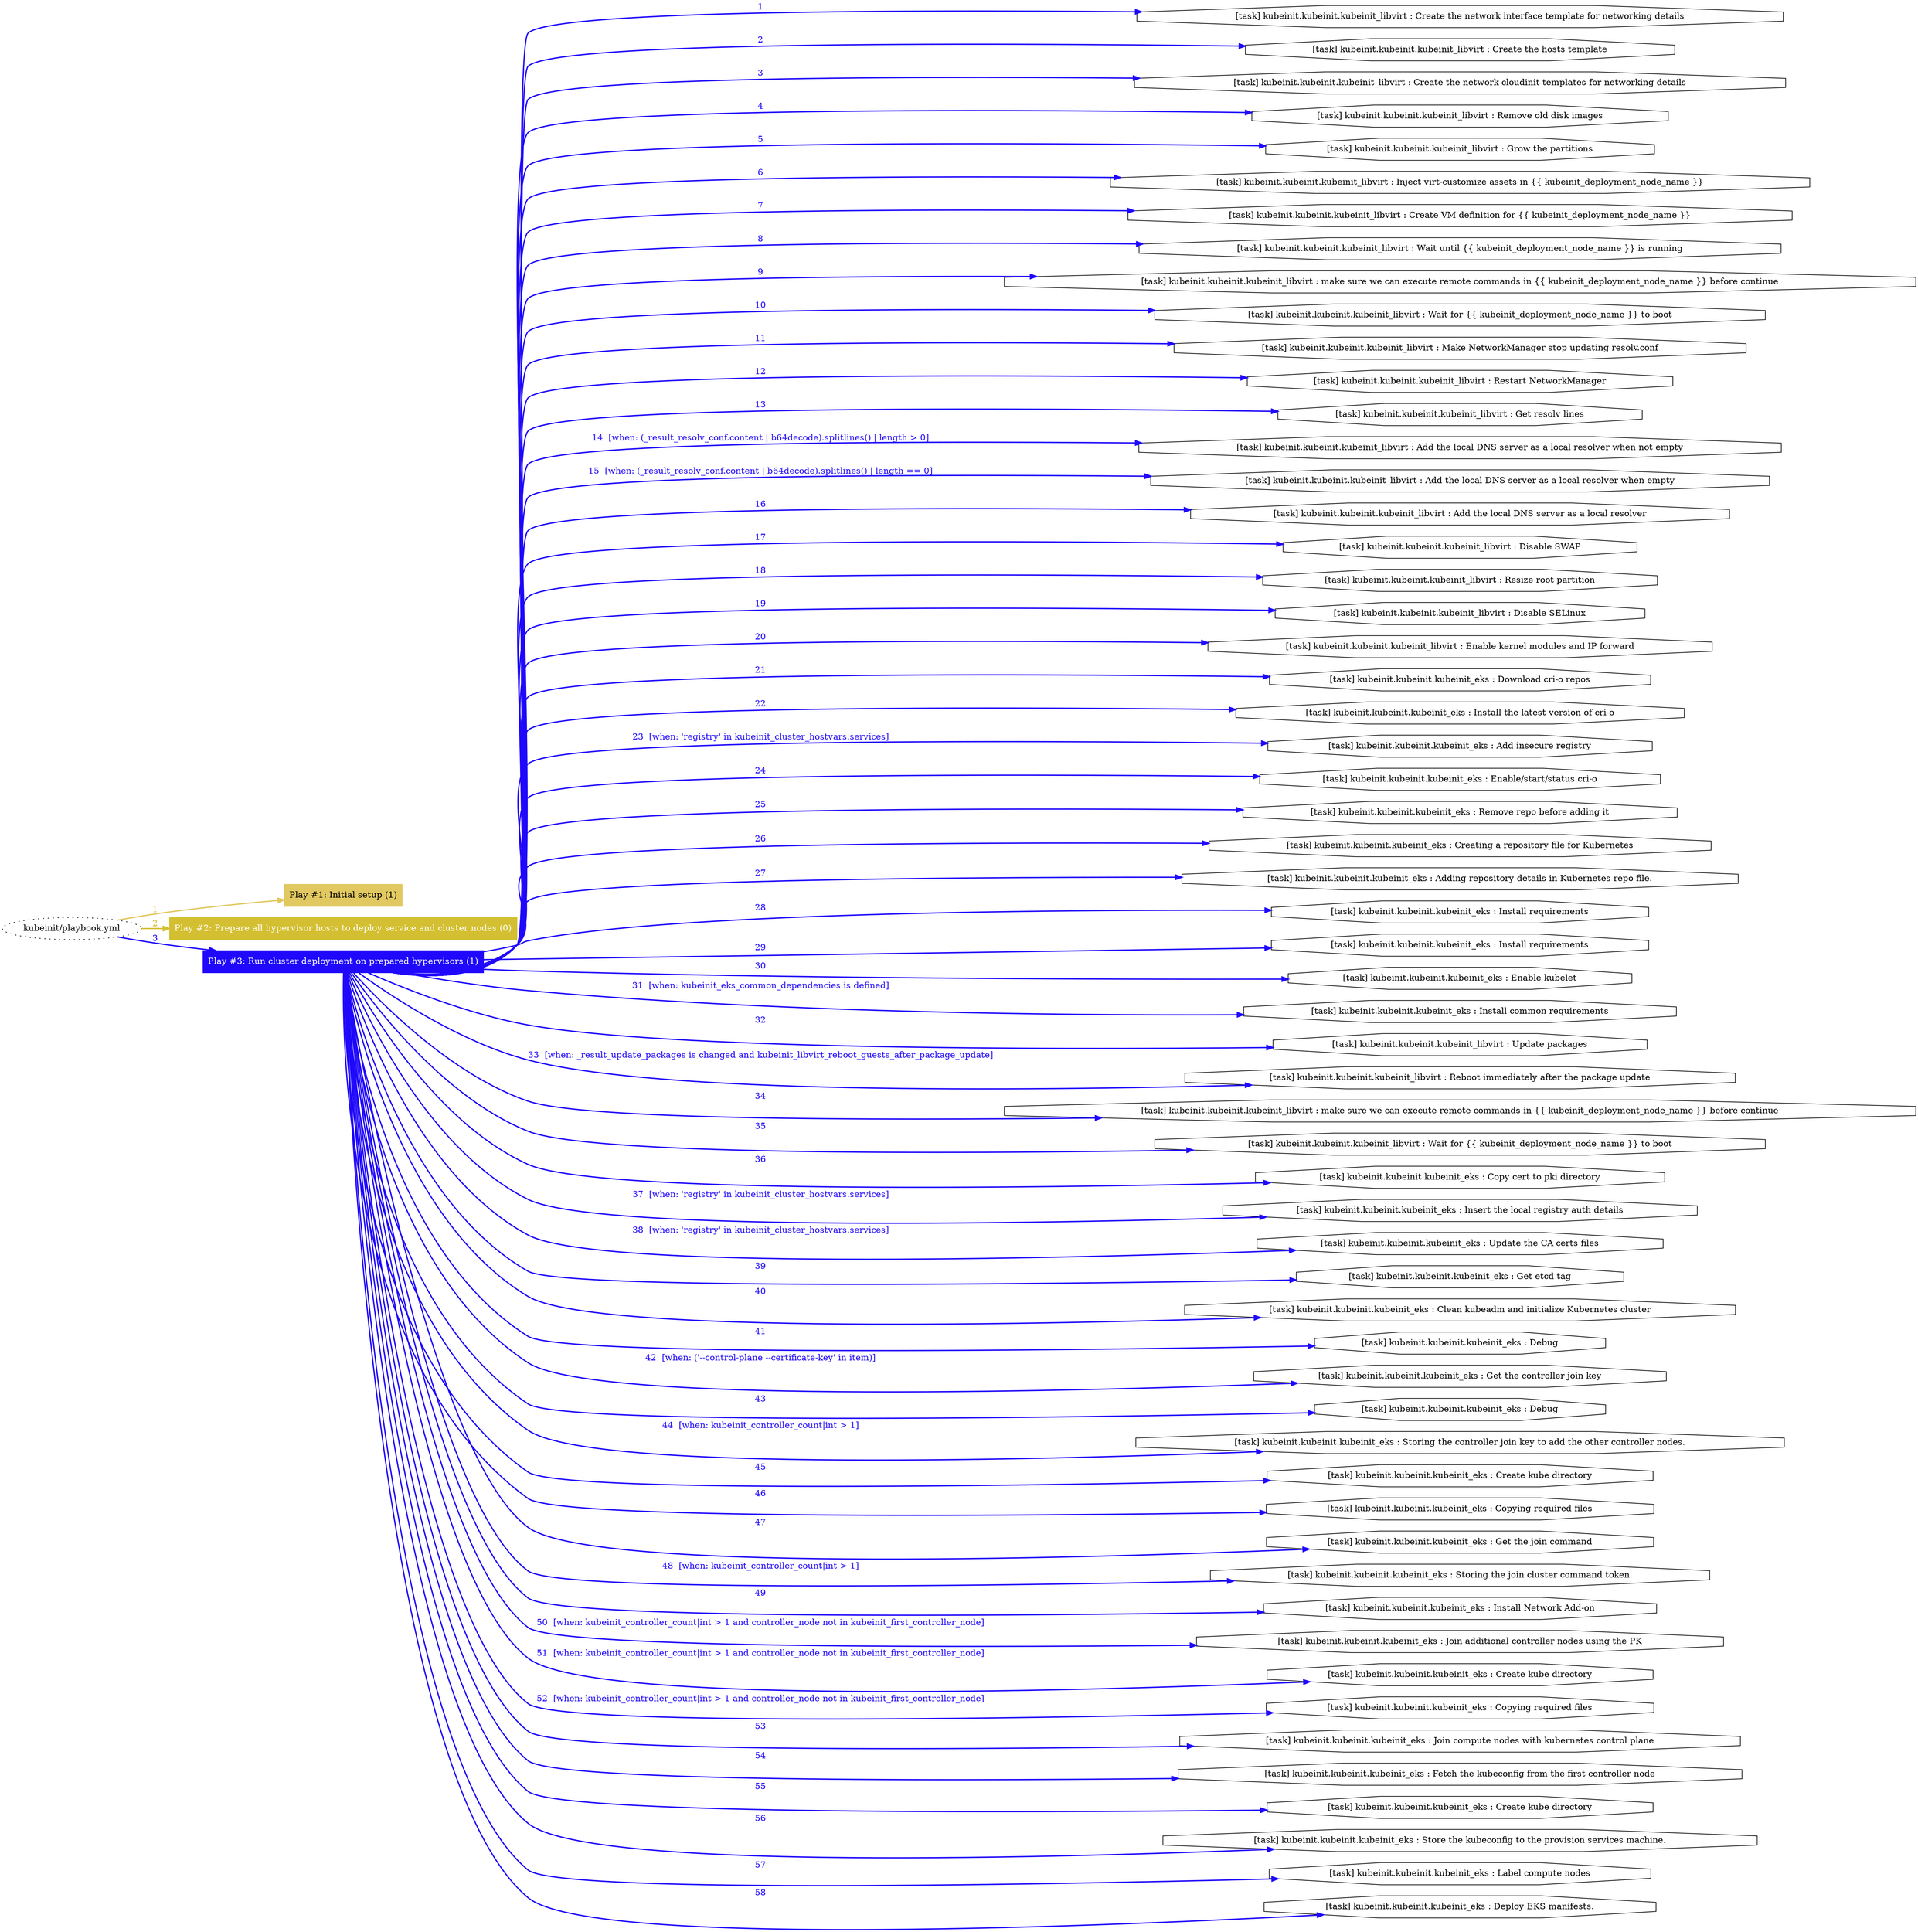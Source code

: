 digraph "kubeinit/playbook.yml "{
	graph [concentrate=true ordering=in rankdir=LR ratio=fill]
	edge [esep=5 sep=10]
	"kubeinit/playbook.yml" [id=root_node style=dotted]
	subgraph "Play #1: Initial setup (1) "{
		"Play #1: Initial setup (1)" [color="#e1c860" fontcolor="#000000" id="play_f4440e98-ddef-4b74-a28c-262a454ca575" shape=box style=filled tooltip=localhost]
		"kubeinit/playbook.yml" -> "Play #1: Initial setup (1)" [label=1 color="#e1c860" fontcolor="#e1c860" id="edge_493492cd-c793-4bc3-aa64-5f0d36b927bb" style=bold]
	}
	subgraph "Play #2: Prepare all hypervisor hosts to deploy service and cluster nodes (0) "{
		"Play #2: Prepare all hypervisor hosts to deploy service and cluster nodes (0)" [color="#d3bf31" fontcolor="#ffffff" id="play_7ccf67d3-e0f7-469c-a768-a52b107d1970" shape=box style=filled tooltip=""]
		"kubeinit/playbook.yml" -> "Play #2: Prepare all hypervisor hosts to deploy service and cluster nodes (0)" [label=2 color="#d3bf31" fontcolor="#d3bf31" id="edge_80639a60-8773-4654-864f-f04e32d09d53" style=bold]
	}
	subgraph "Play #3: Run cluster deployment on prepared hypervisors (1) "{
		"Play #3: Run cluster deployment on prepared hypervisors (1)" [color="#1f08fb" fontcolor="#ffffff" id="play_a1c20656-2b50-4019-b740-da0f09b9ee0c" shape=box style=filled tooltip=localhost]
		"kubeinit/playbook.yml" -> "Play #3: Run cluster deployment on prepared hypervisors (1)" [label=3 color="#1f08fb" fontcolor="#1f08fb" id="edge_06f80b9a-607e-4104-bdd6-4ac6417714ea" style=bold]
		"task_41ec9608-57c8-47cf-81ab-0bfa2daf3adc" [label="[task] kubeinit.kubeinit.kubeinit_libvirt : Create the network interface template for networking details" id="task_41ec9608-57c8-47cf-81ab-0bfa2daf3adc" shape=octagon tooltip="[task] kubeinit.kubeinit.kubeinit_libvirt : Create the network interface template for networking details"]
		"Play #3: Run cluster deployment on prepared hypervisors (1)" -> "task_41ec9608-57c8-47cf-81ab-0bfa2daf3adc" [label=1 color="#1f08fb" fontcolor="#1f08fb" id="edge_6095fab9-632e-44e9-a775-815b2826b9ed" style=bold]
		"task_9c1e2bde-bb9a-426e-9a52-6cbc587f6bd8" [label="[task] kubeinit.kubeinit.kubeinit_libvirt : Create the hosts template" id="task_9c1e2bde-bb9a-426e-9a52-6cbc587f6bd8" shape=octagon tooltip="[task] kubeinit.kubeinit.kubeinit_libvirt : Create the hosts template"]
		"Play #3: Run cluster deployment on prepared hypervisors (1)" -> "task_9c1e2bde-bb9a-426e-9a52-6cbc587f6bd8" [label=2 color="#1f08fb" fontcolor="#1f08fb" id="edge_85e5d134-1cbc-43c6-baad-162af86b5c60" style=bold]
		"task_779fd88d-a69c-4a3b-a1aa-2dfe3cf128a1" [label="[task] kubeinit.kubeinit.kubeinit_libvirt : Create the network cloudinit templates for networking details" id="task_779fd88d-a69c-4a3b-a1aa-2dfe3cf128a1" shape=octagon tooltip="[task] kubeinit.kubeinit.kubeinit_libvirt : Create the network cloudinit templates for networking details"]
		"Play #3: Run cluster deployment on prepared hypervisors (1)" -> "task_779fd88d-a69c-4a3b-a1aa-2dfe3cf128a1" [label=3 color="#1f08fb" fontcolor="#1f08fb" id="edge_6919a43d-4a47-4b3a-b216-5eb7bbf59510" style=bold]
		"task_edcf210a-06cd-4cd1-8a97-c937fd0d6df0" [label="[task] kubeinit.kubeinit.kubeinit_libvirt : Remove old disk images" id="task_edcf210a-06cd-4cd1-8a97-c937fd0d6df0" shape=octagon tooltip="[task] kubeinit.kubeinit.kubeinit_libvirt : Remove old disk images"]
		"Play #3: Run cluster deployment on prepared hypervisors (1)" -> "task_edcf210a-06cd-4cd1-8a97-c937fd0d6df0" [label=4 color="#1f08fb" fontcolor="#1f08fb" id="edge_b51d929a-d112-488a-ad7f-369b16178532" style=bold]
		"task_4523c7ab-72d9-4904-b98e-1ab85611af19" [label="[task] kubeinit.kubeinit.kubeinit_libvirt : Grow the partitions" id="task_4523c7ab-72d9-4904-b98e-1ab85611af19" shape=octagon tooltip="[task] kubeinit.kubeinit.kubeinit_libvirt : Grow the partitions"]
		"Play #3: Run cluster deployment on prepared hypervisors (1)" -> "task_4523c7ab-72d9-4904-b98e-1ab85611af19" [label=5 color="#1f08fb" fontcolor="#1f08fb" id="edge_6479f193-0699-4eae-af36-a23787093a66" style=bold]
		"task_25654e5b-a4c2-4a92-a804-a72cce61b766" [label="[task] kubeinit.kubeinit.kubeinit_libvirt : Inject virt-customize assets in {{ kubeinit_deployment_node_name }}" id="task_25654e5b-a4c2-4a92-a804-a72cce61b766" shape=octagon tooltip="[task] kubeinit.kubeinit.kubeinit_libvirt : Inject virt-customize assets in {{ kubeinit_deployment_node_name }}"]
		"Play #3: Run cluster deployment on prepared hypervisors (1)" -> "task_25654e5b-a4c2-4a92-a804-a72cce61b766" [label=6 color="#1f08fb" fontcolor="#1f08fb" id="edge_d0776c28-d91b-4458-8946-5f7f9a697eb7" style=bold]
		"task_31b29ce8-5d7f-4c52-9f5d-12c4741c69db" [label="[task] kubeinit.kubeinit.kubeinit_libvirt : Create VM definition for {{ kubeinit_deployment_node_name }}" id="task_31b29ce8-5d7f-4c52-9f5d-12c4741c69db" shape=octagon tooltip="[task] kubeinit.kubeinit.kubeinit_libvirt : Create VM definition for {{ kubeinit_deployment_node_name }}"]
		"Play #3: Run cluster deployment on prepared hypervisors (1)" -> "task_31b29ce8-5d7f-4c52-9f5d-12c4741c69db" [label=7 color="#1f08fb" fontcolor="#1f08fb" id="edge_02aeaa4a-8838-41a8-b0e8-622f00a9c10d" style=bold]
		"task_a36906bf-2aa3-4486-b306-89d785f84c0b" [label="[task] kubeinit.kubeinit.kubeinit_libvirt : Wait until {{ kubeinit_deployment_node_name }} is running" id="task_a36906bf-2aa3-4486-b306-89d785f84c0b" shape=octagon tooltip="[task] kubeinit.kubeinit.kubeinit_libvirt : Wait until {{ kubeinit_deployment_node_name }} is running"]
		"Play #3: Run cluster deployment on prepared hypervisors (1)" -> "task_a36906bf-2aa3-4486-b306-89d785f84c0b" [label=8 color="#1f08fb" fontcolor="#1f08fb" id="edge_234190f3-9a4c-440b-86c1-8ca977928b52" style=bold]
		"task_62140c32-85a7-431e-b9e3-996c6b24cae5" [label="[task] kubeinit.kubeinit.kubeinit_libvirt : make sure we can execute remote commands in {{ kubeinit_deployment_node_name }} before continue" id="task_62140c32-85a7-431e-b9e3-996c6b24cae5" shape=octagon tooltip="[task] kubeinit.kubeinit.kubeinit_libvirt : make sure we can execute remote commands in {{ kubeinit_deployment_node_name }} before continue"]
		"Play #3: Run cluster deployment on prepared hypervisors (1)" -> "task_62140c32-85a7-431e-b9e3-996c6b24cae5" [label=9 color="#1f08fb" fontcolor="#1f08fb" id="edge_880dc256-6961-4a7e-ab6d-fd14e2370e4b" style=bold]
		"task_72bc401e-4414-408d-bfb6-d64e0896eae1" [label="[task] kubeinit.kubeinit.kubeinit_libvirt : Wait for {{ kubeinit_deployment_node_name }} to boot" id="task_72bc401e-4414-408d-bfb6-d64e0896eae1" shape=octagon tooltip="[task] kubeinit.kubeinit.kubeinit_libvirt : Wait for {{ kubeinit_deployment_node_name }} to boot"]
		"Play #3: Run cluster deployment on prepared hypervisors (1)" -> "task_72bc401e-4414-408d-bfb6-d64e0896eae1" [label=10 color="#1f08fb" fontcolor="#1f08fb" id="edge_f68f4806-4b18-4aac-b0a2-ef2d930a6aa0" style=bold]
		"task_24cdab6b-8f23-4751-b475-fafb0230b1ed" [label="[task] kubeinit.kubeinit.kubeinit_libvirt : Make NetworkManager stop updating resolv.conf" id="task_24cdab6b-8f23-4751-b475-fafb0230b1ed" shape=octagon tooltip="[task] kubeinit.kubeinit.kubeinit_libvirt : Make NetworkManager stop updating resolv.conf"]
		"Play #3: Run cluster deployment on prepared hypervisors (1)" -> "task_24cdab6b-8f23-4751-b475-fafb0230b1ed" [label=11 color="#1f08fb" fontcolor="#1f08fb" id="edge_2fa37e41-7815-4c65-9f01-0084c9794fa7" style=bold]
		"task_913f08d2-f189-448f-acb2-d552cc67ea10" [label="[task] kubeinit.kubeinit.kubeinit_libvirt : Restart NetworkManager" id="task_913f08d2-f189-448f-acb2-d552cc67ea10" shape=octagon tooltip="[task] kubeinit.kubeinit.kubeinit_libvirt : Restart NetworkManager"]
		"Play #3: Run cluster deployment on prepared hypervisors (1)" -> "task_913f08d2-f189-448f-acb2-d552cc67ea10" [label=12 color="#1f08fb" fontcolor="#1f08fb" id="edge_793de251-7ca9-4d4c-910d-e5e9849b8c2a" style=bold]
		"task_4d015ccc-8d20-44ea-ba05-c9e540190506" [label="[task] kubeinit.kubeinit.kubeinit_libvirt : Get resolv lines" id="task_4d015ccc-8d20-44ea-ba05-c9e540190506" shape=octagon tooltip="[task] kubeinit.kubeinit.kubeinit_libvirt : Get resolv lines"]
		"Play #3: Run cluster deployment on prepared hypervisors (1)" -> "task_4d015ccc-8d20-44ea-ba05-c9e540190506" [label=13 color="#1f08fb" fontcolor="#1f08fb" id="edge_db4ed592-c16d-4cb1-851d-e67be8739023" style=bold]
		"task_bbc953fe-ea71-4d69-bfd2-dfb50524278f" [label="[task] kubeinit.kubeinit.kubeinit_libvirt : Add the local DNS server as a local resolver when not empty" id="task_bbc953fe-ea71-4d69-bfd2-dfb50524278f" shape=octagon tooltip="[task] kubeinit.kubeinit.kubeinit_libvirt : Add the local DNS server as a local resolver when not empty"]
		"Play #3: Run cluster deployment on prepared hypervisors (1)" -> "task_bbc953fe-ea71-4d69-bfd2-dfb50524278f" [label="14  [when: (_result_resolv_conf.content | b64decode).splitlines() | length > 0]" color="#1f08fb" fontcolor="#1f08fb" id="edge_5ddda0d5-83b2-4cff-97da-29d64f091246" style=bold]
		"task_e34d5cee-d643-456a-876a-7dc5616bfee4" [label="[task] kubeinit.kubeinit.kubeinit_libvirt : Add the local DNS server as a local resolver when empty" id="task_e34d5cee-d643-456a-876a-7dc5616bfee4" shape=octagon tooltip="[task] kubeinit.kubeinit.kubeinit_libvirt : Add the local DNS server as a local resolver when empty"]
		"Play #3: Run cluster deployment on prepared hypervisors (1)" -> "task_e34d5cee-d643-456a-876a-7dc5616bfee4" [label="15  [when: (_result_resolv_conf.content | b64decode).splitlines() | length == 0]" color="#1f08fb" fontcolor="#1f08fb" id="edge_921562da-1901-4875-a226-dcf6ae840824" style=bold]
		"task_b0aa63b1-85eb-4d64-88ee-10b5a69974ad" [label="[task] kubeinit.kubeinit.kubeinit_libvirt : Add the local DNS server as a local resolver" id="task_b0aa63b1-85eb-4d64-88ee-10b5a69974ad" shape=octagon tooltip="[task] kubeinit.kubeinit.kubeinit_libvirt : Add the local DNS server as a local resolver"]
		"Play #3: Run cluster deployment on prepared hypervisors (1)" -> "task_b0aa63b1-85eb-4d64-88ee-10b5a69974ad" [label=16 color="#1f08fb" fontcolor="#1f08fb" id="edge_416b226b-0a60-473c-a9ca-d8ec42c4150f" style=bold]
		"task_d54465ac-0178-402e-bd60-9c98c63ce66d" [label="[task] kubeinit.kubeinit.kubeinit_libvirt : Disable SWAP" id="task_d54465ac-0178-402e-bd60-9c98c63ce66d" shape=octagon tooltip="[task] kubeinit.kubeinit.kubeinit_libvirt : Disable SWAP"]
		"Play #3: Run cluster deployment on prepared hypervisors (1)" -> "task_d54465ac-0178-402e-bd60-9c98c63ce66d" [label=17 color="#1f08fb" fontcolor="#1f08fb" id="edge_e5cf6caa-a4d1-48e9-90db-eccf6133dd54" style=bold]
		"task_82fcfd5d-576c-4359-9016-8c5be67862d9" [label="[task] kubeinit.kubeinit.kubeinit_libvirt : Resize root partition" id="task_82fcfd5d-576c-4359-9016-8c5be67862d9" shape=octagon tooltip="[task] kubeinit.kubeinit.kubeinit_libvirt : Resize root partition"]
		"Play #3: Run cluster deployment on prepared hypervisors (1)" -> "task_82fcfd5d-576c-4359-9016-8c5be67862d9" [label=18 color="#1f08fb" fontcolor="#1f08fb" id="edge_5729cea7-a201-47e5-813c-2b290a5e30f3" style=bold]
		"task_fd11ff30-2ec1-4477-8606-b21cefb466aa" [label="[task] kubeinit.kubeinit.kubeinit_libvirt : Disable SELinux" id="task_fd11ff30-2ec1-4477-8606-b21cefb466aa" shape=octagon tooltip="[task] kubeinit.kubeinit.kubeinit_libvirt : Disable SELinux"]
		"Play #3: Run cluster deployment on prepared hypervisors (1)" -> "task_fd11ff30-2ec1-4477-8606-b21cefb466aa" [label=19 color="#1f08fb" fontcolor="#1f08fb" id="edge_10fbc9e4-4d66-4358-bc23-46b88c1d684a" style=bold]
		"task_d03ce31b-f5de-4626-88cc-bc86554fd68e" [label="[task] kubeinit.kubeinit.kubeinit_libvirt : Enable kernel modules and IP forward" id="task_d03ce31b-f5de-4626-88cc-bc86554fd68e" shape=octagon tooltip="[task] kubeinit.kubeinit.kubeinit_libvirt : Enable kernel modules and IP forward"]
		"Play #3: Run cluster deployment on prepared hypervisors (1)" -> "task_d03ce31b-f5de-4626-88cc-bc86554fd68e" [label=20 color="#1f08fb" fontcolor="#1f08fb" id="edge_632f8664-3b1a-4838-995c-b7e450c54c34" style=bold]
		"task_b7b57c73-8226-46c7-985a-a168e4780d9a" [label="[task] kubeinit.kubeinit.kubeinit_eks : Download cri-o repos" id="task_b7b57c73-8226-46c7-985a-a168e4780d9a" shape=octagon tooltip="[task] kubeinit.kubeinit.kubeinit_eks : Download cri-o repos"]
		"Play #3: Run cluster deployment on prepared hypervisors (1)" -> "task_b7b57c73-8226-46c7-985a-a168e4780d9a" [label=21 color="#1f08fb" fontcolor="#1f08fb" id="edge_3c9bfbd4-b0d4-4d03-bda0-9301d9a864da" style=bold]
		"task_57a2d3f9-860a-4f8e-8053-f06a74925318" [label="[task] kubeinit.kubeinit.kubeinit_eks : Install the latest version of cri-o" id="task_57a2d3f9-860a-4f8e-8053-f06a74925318" shape=octagon tooltip="[task] kubeinit.kubeinit.kubeinit_eks : Install the latest version of cri-o"]
		"Play #3: Run cluster deployment on prepared hypervisors (1)" -> "task_57a2d3f9-860a-4f8e-8053-f06a74925318" [label=22 color="#1f08fb" fontcolor="#1f08fb" id="edge_33679e17-9ccd-420a-a656-94162d2e11c7" style=bold]
		"task_4238dab8-1c8e-41bf-90b1-899b2aeabcb7" [label="[task] kubeinit.kubeinit.kubeinit_eks : Add insecure registry" id="task_4238dab8-1c8e-41bf-90b1-899b2aeabcb7" shape=octagon tooltip="[task] kubeinit.kubeinit.kubeinit_eks : Add insecure registry"]
		"Play #3: Run cluster deployment on prepared hypervisors (1)" -> "task_4238dab8-1c8e-41bf-90b1-899b2aeabcb7" [label="23  [when: 'registry' in kubeinit_cluster_hostvars.services]" color="#1f08fb" fontcolor="#1f08fb" id="edge_d1084a5e-5a6e-45ca-b2e0-40fd3d6d34e3" style=bold]
		"task_2ccd9ddb-724e-47ef-a211-567063ead21e" [label="[task] kubeinit.kubeinit.kubeinit_eks : Enable/start/status cri-o" id="task_2ccd9ddb-724e-47ef-a211-567063ead21e" shape=octagon tooltip="[task] kubeinit.kubeinit.kubeinit_eks : Enable/start/status cri-o"]
		"Play #3: Run cluster deployment on prepared hypervisors (1)" -> "task_2ccd9ddb-724e-47ef-a211-567063ead21e" [label=24 color="#1f08fb" fontcolor="#1f08fb" id="edge_1dadf68e-503c-4d19-8d33-4d594c08b34f" style=bold]
		"task_1308a2a2-de7a-4c4e-a948-8b6d35a220ef" [label="[task] kubeinit.kubeinit.kubeinit_eks : Remove repo before adding it" id="task_1308a2a2-de7a-4c4e-a948-8b6d35a220ef" shape=octagon tooltip="[task] kubeinit.kubeinit.kubeinit_eks : Remove repo before adding it"]
		"Play #3: Run cluster deployment on prepared hypervisors (1)" -> "task_1308a2a2-de7a-4c4e-a948-8b6d35a220ef" [label=25 color="#1f08fb" fontcolor="#1f08fb" id="edge_d80ce14d-49a0-49d3-9b78-83c56433103a" style=bold]
		"task_ba835526-4f52-42e1-812b-60a3f6db774b" [label="[task] kubeinit.kubeinit.kubeinit_eks : Creating a repository file for Kubernetes" id="task_ba835526-4f52-42e1-812b-60a3f6db774b" shape=octagon tooltip="[task] kubeinit.kubeinit.kubeinit_eks : Creating a repository file for Kubernetes"]
		"Play #3: Run cluster deployment on prepared hypervisors (1)" -> "task_ba835526-4f52-42e1-812b-60a3f6db774b" [label=26 color="#1f08fb" fontcolor="#1f08fb" id="edge_d77d5800-8989-4ca6-a8da-715a14b694b3" style=bold]
		"task_81b6af71-64a6-405b-9a58-eb30106638dd" [label="[task] kubeinit.kubeinit.kubeinit_eks : Adding repository details in Kubernetes repo file." id="task_81b6af71-64a6-405b-9a58-eb30106638dd" shape=octagon tooltip="[task] kubeinit.kubeinit.kubeinit_eks : Adding repository details in Kubernetes repo file."]
		"Play #3: Run cluster deployment on prepared hypervisors (1)" -> "task_81b6af71-64a6-405b-9a58-eb30106638dd" [label=27 color="#1f08fb" fontcolor="#1f08fb" id="edge_8b8d9d3b-4965-45cf-9240-12f9644c585d" style=bold]
		"task_f761fcdd-c0c1-4da9-bde7-8d55a03afe08" [label="[task] kubeinit.kubeinit.kubeinit_eks : Install requirements" id="task_f761fcdd-c0c1-4da9-bde7-8d55a03afe08" shape=octagon tooltip="[task] kubeinit.kubeinit.kubeinit_eks : Install requirements"]
		"Play #3: Run cluster deployment on prepared hypervisors (1)" -> "task_f761fcdd-c0c1-4da9-bde7-8d55a03afe08" [label=28 color="#1f08fb" fontcolor="#1f08fb" id="edge_cf44ba41-b4cf-40bd-9dfd-9dcd6efaa2a4" style=bold]
		"task_41c7f962-6119-43e4-9c02-bef110ba79a2" [label="[task] kubeinit.kubeinit.kubeinit_eks : Install requirements" id="task_41c7f962-6119-43e4-9c02-bef110ba79a2" shape=octagon tooltip="[task] kubeinit.kubeinit.kubeinit_eks : Install requirements"]
		"Play #3: Run cluster deployment on prepared hypervisors (1)" -> "task_41c7f962-6119-43e4-9c02-bef110ba79a2" [label=29 color="#1f08fb" fontcolor="#1f08fb" id="edge_fad23236-c32a-4fe6-b03d-8602d9f82273" style=bold]
		"task_276d0bbb-603f-4de4-9aaf-050e94f89400" [label="[task] kubeinit.kubeinit.kubeinit_eks : Enable kubelet" id="task_276d0bbb-603f-4de4-9aaf-050e94f89400" shape=octagon tooltip="[task] kubeinit.kubeinit.kubeinit_eks : Enable kubelet"]
		"Play #3: Run cluster deployment on prepared hypervisors (1)" -> "task_276d0bbb-603f-4de4-9aaf-050e94f89400" [label=30 color="#1f08fb" fontcolor="#1f08fb" id="edge_d6b1980c-c843-4440-8669-1ff1109082f9" style=bold]
		"task_9601cf40-3ada-44ee-a09a-28424229de59" [label="[task] kubeinit.kubeinit.kubeinit_eks : Install common requirements" id="task_9601cf40-3ada-44ee-a09a-28424229de59" shape=octagon tooltip="[task] kubeinit.kubeinit.kubeinit_eks : Install common requirements"]
		"Play #3: Run cluster deployment on prepared hypervisors (1)" -> "task_9601cf40-3ada-44ee-a09a-28424229de59" [label="31  [when: kubeinit_eks_common_dependencies is defined]" color="#1f08fb" fontcolor="#1f08fb" id="edge_497edef2-2415-44b3-990b-1991ebebe8b7" style=bold]
		"task_0ccfe4fc-2b53-4b09-8b38-ea443742cdd2" [label="[task] kubeinit.kubeinit.kubeinit_libvirt : Update packages" id="task_0ccfe4fc-2b53-4b09-8b38-ea443742cdd2" shape=octagon tooltip="[task] kubeinit.kubeinit.kubeinit_libvirt : Update packages"]
		"Play #3: Run cluster deployment on prepared hypervisors (1)" -> "task_0ccfe4fc-2b53-4b09-8b38-ea443742cdd2" [label=32 color="#1f08fb" fontcolor="#1f08fb" id="edge_13d1d8b4-9bc2-4b91-9eda-06a43840794f" style=bold]
		"task_ad3755ee-823e-4971-97e9-fccf2e20d13e" [label="[task] kubeinit.kubeinit.kubeinit_libvirt : Reboot immediately after the package update" id="task_ad3755ee-823e-4971-97e9-fccf2e20d13e" shape=octagon tooltip="[task] kubeinit.kubeinit.kubeinit_libvirt : Reboot immediately after the package update"]
		"Play #3: Run cluster deployment on prepared hypervisors (1)" -> "task_ad3755ee-823e-4971-97e9-fccf2e20d13e" [label="33  [when: _result_update_packages is changed and kubeinit_libvirt_reboot_guests_after_package_update]" color="#1f08fb" fontcolor="#1f08fb" id="edge_babbfbd0-14a5-47d7-8127-83aa47c8ff50" style=bold]
		"task_be222f2a-5882-4b11-b8ea-3a8b9dc67e2f" [label="[task] kubeinit.kubeinit.kubeinit_libvirt : make sure we can execute remote commands in {{ kubeinit_deployment_node_name }} before continue" id="task_be222f2a-5882-4b11-b8ea-3a8b9dc67e2f" shape=octagon tooltip="[task] kubeinit.kubeinit.kubeinit_libvirt : make sure we can execute remote commands in {{ kubeinit_deployment_node_name }} before continue"]
		"Play #3: Run cluster deployment on prepared hypervisors (1)" -> "task_be222f2a-5882-4b11-b8ea-3a8b9dc67e2f" [label=34 color="#1f08fb" fontcolor="#1f08fb" id="edge_f8abe24e-51d9-43ae-89b9-11ebc4a7a805" style=bold]
		"task_dd09378b-e4c9-4b5f-94b6-3632056b0c48" [label="[task] kubeinit.kubeinit.kubeinit_libvirt : Wait for {{ kubeinit_deployment_node_name }} to boot" id="task_dd09378b-e4c9-4b5f-94b6-3632056b0c48" shape=octagon tooltip="[task] kubeinit.kubeinit.kubeinit_libvirt : Wait for {{ kubeinit_deployment_node_name }} to boot"]
		"Play #3: Run cluster deployment on prepared hypervisors (1)" -> "task_dd09378b-e4c9-4b5f-94b6-3632056b0c48" [label=35 color="#1f08fb" fontcolor="#1f08fb" id="edge_4c607dd9-95b8-46f7-8ee2-b850db7e746f" style=bold]
		"task_f0064a1c-b5fa-4587-b240-526004557f42" [label="[task] kubeinit.kubeinit.kubeinit_eks : Copy cert to pki directory" id="task_f0064a1c-b5fa-4587-b240-526004557f42" shape=octagon tooltip="[task] kubeinit.kubeinit.kubeinit_eks : Copy cert to pki directory"]
		"Play #3: Run cluster deployment on prepared hypervisors (1)" -> "task_f0064a1c-b5fa-4587-b240-526004557f42" [label=36 color="#1f08fb" fontcolor="#1f08fb" id="edge_8b639dd4-b252-49a9-b0ba-ba6504d308a0" style=bold]
		"task_fdfc65a1-57b2-42ff-95a8-288c855f4213" [label="[task] kubeinit.kubeinit.kubeinit_eks : Insert the local registry auth details" id="task_fdfc65a1-57b2-42ff-95a8-288c855f4213" shape=octagon tooltip="[task] kubeinit.kubeinit.kubeinit_eks : Insert the local registry auth details"]
		"Play #3: Run cluster deployment on prepared hypervisors (1)" -> "task_fdfc65a1-57b2-42ff-95a8-288c855f4213" [label="37  [when: 'registry' in kubeinit_cluster_hostvars.services]" color="#1f08fb" fontcolor="#1f08fb" id="edge_57d2289f-f271-4864-a8a1-909c4ef7d7d6" style=bold]
		"task_fcd373a6-dc16-46bd-bfa8-55fe9e51e8e4" [label="[task] kubeinit.kubeinit.kubeinit_eks : Update the CA certs files" id="task_fcd373a6-dc16-46bd-bfa8-55fe9e51e8e4" shape=octagon tooltip="[task] kubeinit.kubeinit.kubeinit_eks : Update the CA certs files"]
		"Play #3: Run cluster deployment on prepared hypervisors (1)" -> "task_fcd373a6-dc16-46bd-bfa8-55fe9e51e8e4" [label="38  [when: 'registry' in kubeinit_cluster_hostvars.services]" color="#1f08fb" fontcolor="#1f08fb" id="edge_c3023d56-2fba-4983-a86f-ba333dda4d38" style=bold]
		"task_722f283b-bba1-447f-8d71-af7de15366e8" [label="[task] kubeinit.kubeinit.kubeinit_eks : Get etcd tag" id="task_722f283b-bba1-447f-8d71-af7de15366e8" shape=octagon tooltip="[task] kubeinit.kubeinit.kubeinit_eks : Get etcd tag"]
		"Play #3: Run cluster deployment on prepared hypervisors (1)" -> "task_722f283b-bba1-447f-8d71-af7de15366e8" [label=39 color="#1f08fb" fontcolor="#1f08fb" id="edge_5f38674a-dde3-40b2-bf61-6c7488d11cce" style=bold]
		"task_a62c8678-c00b-4641-8c02-f5722676e5a9" [label="[task] kubeinit.kubeinit.kubeinit_eks : Clean kubeadm and initialize Kubernetes cluster" id="task_a62c8678-c00b-4641-8c02-f5722676e5a9" shape=octagon tooltip="[task] kubeinit.kubeinit.kubeinit_eks : Clean kubeadm and initialize Kubernetes cluster"]
		"Play #3: Run cluster deployment on prepared hypervisors (1)" -> "task_a62c8678-c00b-4641-8c02-f5722676e5a9" [label=40 color="#1f08fb" fontcolor="#1f08fb" id="edge_340a6928-35ce-4bd5-8b2f-3f92a7ae116b" style=bold]
		"task_8861a117-3b45-4ede-a332-0bda43da2383" [label="[task] kubeinit.kubeinit.kubeinit_eks : Debug" id="task_8861a117-3b45-4ede-a332-0bda43da2383" shape=octagon tooltip="[task] kubeinit.kubeinit.kubeinit_eks : Debug"]
		"Play #3: Run cluster deployment on prepared hypervisors (1)" -> "task_8861a117-3b45-4ede-a332-0bda43da2383" [label=41 color="#1f08fb" fontcolor="#1f08fb" id="edge_7d12c6aa-5000-4f0c-82eb-a9c22bb397f7" style=bold]
		"task_1740102f-37b5-41cc-9a66-bb4d0814a115" [label="[task] kubeinit.kubeinit.kubeinit_eks : Get the controller join key" id="task_1740102f-37b5-41cc-9a66-bb4d0814a115" shape=octagon tooltip="[task] kubeinit.kubeinit.kubeinit_eks : Get the controller join key"]
		"Play #3: Run cluster deployment on prepared hypervisors (1)" -> "task_1740102f-37b5-41cc-9a66-bb4d0814a115" [label="42  [when: ('--control-plane --certificate-key' in item)]" color="#1f08fb" fontcolor="#1f08fb" id="edge_df2a7884-6638-422c-8874-d68d9bb2991f" style=bold]
		"task_9ecaeaa2-7956-4b76-a9dc-ae3b673c82d1" [label="[task] kubeinit.kubeinit.kubeinit_eks : Debug" id="task_9ecaeaa2-7956-4b76-a9dc-ae3b673c82d1" shape=octagon tooltip="[task] kubeinit.kubeinit.kubeinit_eks : Debug"]
		"Play #3: Run cluster deployment on prepared hypervisors (1)" -> "task_9ecaeaa2-7956-4b76-a9dc-ae3b673c82d1" [label=43 color="#1f08fb" fontcolor="#1f08fb" id="edge_cccb05bc-4990-4fad-b384-84b21386e286" style=bold]
		"task_da415c2d-a080-4484-875f-46c0d022080e" [label="[task] kubeinit.kubeinit.kubeinit_eks : Storing the controller join key to add the other controller nodes." id="task_da415c2d-a080-4484-875f-46c0d022080e" shape=octagon tooltip="[task] kubeinit.kubeinit.kubeinit_eks : Storing the controller join key to add the other controller nodes."]
		"Play #3: Run cluster deployment on prepared hypervisors (1)" -> "task_da415c2d-a080-4484-875f-46c0d022080e" [label="44  [when: kubeinit_controller_count|int > 1]" color="#1f08fb" fontcolor="#1f08fb" id="edge_4da61e43-2402-4eab-8c07-aa2b26482e9d" style=bold]
		"task_e6b0eb92-5f5f-4a21-8f59-6f22d4f5559e" [label="[task] kubeinit.kubeinit.kubeinit_eks : Create kube directory" id="task_e6b0eb92-5f5f-4a21-8f59-6f22d4f5559e" shape=octagon tooltip="[task] kubeinit.kubeinit.kubeinit_eks : Create kube directory"]
		"Play #3: Run cluster deployment on prepared hypervisors (1)" -> "task_e6b0eb92-5f5f-4a21-8f59-6f22d4f5559e" [label=45 color="#1f08fb" fontcolor="#1f08fb" id="edge_8115f22f-535f-4e86-af66-9909a8cd523c" style=bold]
		"task_8165e5a2-0f26-4cda-a62e-891e81ca4d26" [label="[task] kubeinit.kubeinit.kubeinit_eks : Copying required files" id="task_8165e5a2-0f26-4cda-a62e-891e81ca4d26" shape=octagon tooltip="[task] kubeinit.kubeinit.kubeinit_eks : Copying required files"]
		"Play #3: Run cluster deployment on prepared hypervisors (1)" -> "task_8165e5a2-0f26-4cda-a62e-891e81ca4d26" [label=46 color="#1f08fb" fontcolor="#1f08fb" id="edge_fb4e3deb-b602-4b87-898c-e353391ddaff" style=bold]
		"task_af3fd7f1-7b1d-4d31-8589-bc0389d2d653" [label="[task] kubeinit.kubeinit.kubeinit_eks : Get the join command" id="task_af3fd7f1-7b1d-4d31-8589-bc0389d2d653" shape=octagon tooltip="[task] kubeinit.kubeinit.kubeinit_eks : Get the join command"]
		"Play #3: Run cluster deployment on prepared hypervisors (1)" -> "task_af3fd7f1-7b1d-4d31-8589-bc0389d2d653" [label=47 color="#1f08fb" fontcolor="#1f08fb" id="edge_6ea9db39-3ae0-452c-94f4-a13ff247c4a4" style=bold]
		"task_0951b03d-097d-411d-8b27-89cb040b7a25" [label="[task] kubeinit.kubeinit.kubeinit_eks : Storing the join cluster command token." id="task_0951b03d-097d-411d-8b27-89cb040b7a25" shape=octagon tooltip="[task] kubeinit.kubeinit.kubeinit_eks : Storing the join cluster command token."]
		"Play #3: Run cluster deployment on prepared hypervisors (1)" -> "task_0951b03d-097d-411d-8b27-89cb040b7a25" [label="48  [when: kubeinit_controller_count|int > 1]" color="#1f08fb" fontcolor="#1f08fb" id="edge_977ff245-eb38-4661-b802-b4d0b5562272" style=bold]
		"task_63e03764-628b-417b-90a1-9b459af9ea85" [label="[task] kubeinit.kubeinit.kubeinit_eks : Install Network Add-on" id="task_63e03764-628b-417b-90a1-9b459af9ea85" shape=octagon tooltip="[task] kubeinit.kubeinit.kubeinit_eks : Install Network Add-on"]
		"Play #3: Run cluster deployment on prepared hypervisors (1)" -> "task_63e03764-628b-417b-90a1-9b459af9ea85" [label=49 color="#1f08fb" fontcolor="#1f08fb" id="edge_cd23099c-3b0e-4743-9cd8-e4e63c4dc443" style=bold]
		"task_38b1b559-4a0a-4013-968c-c7adeffea366" [label="[task] kubeinit.kubeinit.kubeinit_eks : Join additional controller nodes using the PK" id="task_38b1b559-4a0a-4013-968c-c7adeffea366" shape=octagon tooltip="[task] kubeinit.kubeinit.kubeinit_eks : Join additional controller nodes using the PK"]
		"Play #3: Run cluster deployment on prepared hypervisors (1)" -> "task_38b1b559-4a0a-4013-968c-c7adeffea366" [label="50  [when: kubeinit_controller_count|int > 1 and controller_node not in kubeinit_first_controller_node]" color="#1f08fb" fontcolor="#1f08fb" id="edge_28f7da7a-3c1a-4ff7-90bc-001056b36356" style=bold]
		"task_6bca4332-b2aa-495e-950f-ff9c83e5f52b" [label="[task] kubeinit.kubeinit.kubeinit_eks : Create kube directory" id="task_6bca4332-b2aa-495e-950f-ff9c83e5f52b" shape=octagon tooltip="[task] kubeinit.kubeinit.kubeinit_eks : Create kube directory"]
		"Play #3: Run cluster deployment on prepared hypervisors (1)" -> "task_6bca4332-b2aa-495e-950f-ff9c83e5f52b" [label="51  [when: kubeinit_controller_count|int > 1 and controller_node not in kubeinit_first_controller_node]" color="#1f08fb" fontcolor="#1f08fb" id="edge_fa43b515-329c-4395-a906-92dce5fa9220" style=bold]
		"task_59edc80d-027a-41fe-96fe-e21b29e54a20" [label="[task] kubeinit.kubeinit.kubeinit_eks : Copying required files" id="task_59edc80d-027a-41fe-96fe-e21b29e54a20" shape=octagon tooltip="[task] kubeinit.kubeinit.kubeinit_eks : Copying required files"]
		"Play #3: Run cluster deployment on prepared hypervisors (1)" -> "task_59edc80d-027a-41fe-96fe-e21b29e54a20" [label="52  [when: kubeinit_controller_count|int > 1 and controller_node not in kubeinit_first_controller_node]" color="#1f08fb" fontcolor="#1f08fb" id="edge_0b16033d-476c-4377-9097-aefc4128392d" style=bold]
		"task_46dc7246-374a-45bc-9924-31c84d4428df" [label="[task] kubeinit.kubeinit.kubeinit_eks : Join compute nodes with kubernetes control plane" id="task_46dc7246-374a-45bc-9924-31c84d4428df" shape=octagon tooltip="[task] kubeinit.kubeinit.kubeinit_eks : Join compute nodes with kubernetes control plane"]
		"Play #3: Run cluster deployment on prepared hypervisors (1)" -> "task_46dc7246-374a-45bc-9924-31c84d4428df" [label=53 color="#1f08fb" fontcolor="#1f08fb" id="edge_434f5315-ccc3-4ceb-999b-9e567e84d03f" style=bold]
		"task_79cd1692-1d94-4527-bbf9-bfda1daebc23" [label="[task] kubeinit.kubeinit.kubeinit_eks : Fetch the kubeconfig from the first controller node" id="task_79cd1692-1d94-4527-bbf9-bfda1daebc23" shape=octagon tooltip="[task] kubeinit.kubeinit.kubeinit_eks : Fetch the kubeconfig from the first controller node"]
		"Play #3: Run cluster deployment on prepared hypervisors (1)" -> "task_79cd1692-1d94-4527-bbf9-bfda1daebc23" [label=54 color="#1f08fb" fontcolor="#1f08fb" id="edge_4b453057-ce91-4332-b120-f74ac0f7b11d" style=bold]
		"task_137145ae-4ffe-4064-975d-da66acd53408" [label="[task] kubeinit.kubeinit.kubeinit_eks : Create kube directory" id="task_137145ae-4ffe-4064-975d-da66acd53408" shape=octagon tooltip="[task] kubeinit.kubeinit.kubeinit_eks : Create kube directory"]
		"Play #3: Run cluster deployment on prepared hypervisors (1)" -> "task_137145ae-4ffe-4064-975d-da66acd53408" [label=55 color="#1f08fb" fontcolor="#1f08fb" id="edge_84b6d134-d35a-40f5-8940-1c4bc0743472" style=bold]
		"task_422fc018-21be-4bb1-9398-97c3cb64480b" [label="[task] kubeinit.kubeinit.kubeinit_eks : Store the kubeconfig to the provision services machine." id="task_422fc018-21be-4bb1-9398-97c3cb64480b" shape=octagon tooltip="[task] kubeinit.kubeinit.kubeinit_eks : Store the kubeconfig to the provision services machine."]
		"Play #3: Run cluster deployment on prepared hypervisors (1)" -> "task_422fc018-21be-4bb1-9398-97c3cb64480b" [label=56 color="#1f08fb" fontcolor="#1f08fb" id="edge_a41a0948-a766-4504-908f-d6c907e8de72" style=bold]
		"task_1a40b66d-4381-4e03-8106-bfdebf7d8946" [label="[task] kubeinit.kubeinit.kubeinit_eks : Label compute nodes" id="task_1a40b66d-4381-4e03-8106-bfdebf7d8946" shape=octagon tooltip="[task] kubeinit.kubeinit.kubeinit_eks : Label compute nodes"]
		"Play #3: Run cluster deployment on prepared hypervisors (1)" -> "task_1a40b66d-4381-4e03-8106-bfdebf7d8946" [label=57 color="#1f08fb" fontcolor="#1f08fb" id="edge_4bb07304-d3ce-4fe6-8409-79309bf32a7d" style=bold]
		"task_209ce463-6c5d-4092-abd7-0bdfc55f2566" [label="[task] kubeinit.kubeinit.kubeinit_eks : Deploy EKS manifests." id="task_209ce463-6c5d-4092-abd7-0bdfc55f2566" shape=octagon tooltip="[task] kubeinit.kubeinit.kubeinit_eks : Deploy EKS manifests."]
		"Play #3: Run cluster deployment on prepared hypervisors (1)" -> "task_209ce463-6c5d-4092-abd7-0bdfc55f2566" [label=58 color="#1f08fb" fontcolor="#1f08fb" id="edge_fc0af1ec-d260-47b2-9b2f-4768c1568ddb" style=bold]
	}
}
